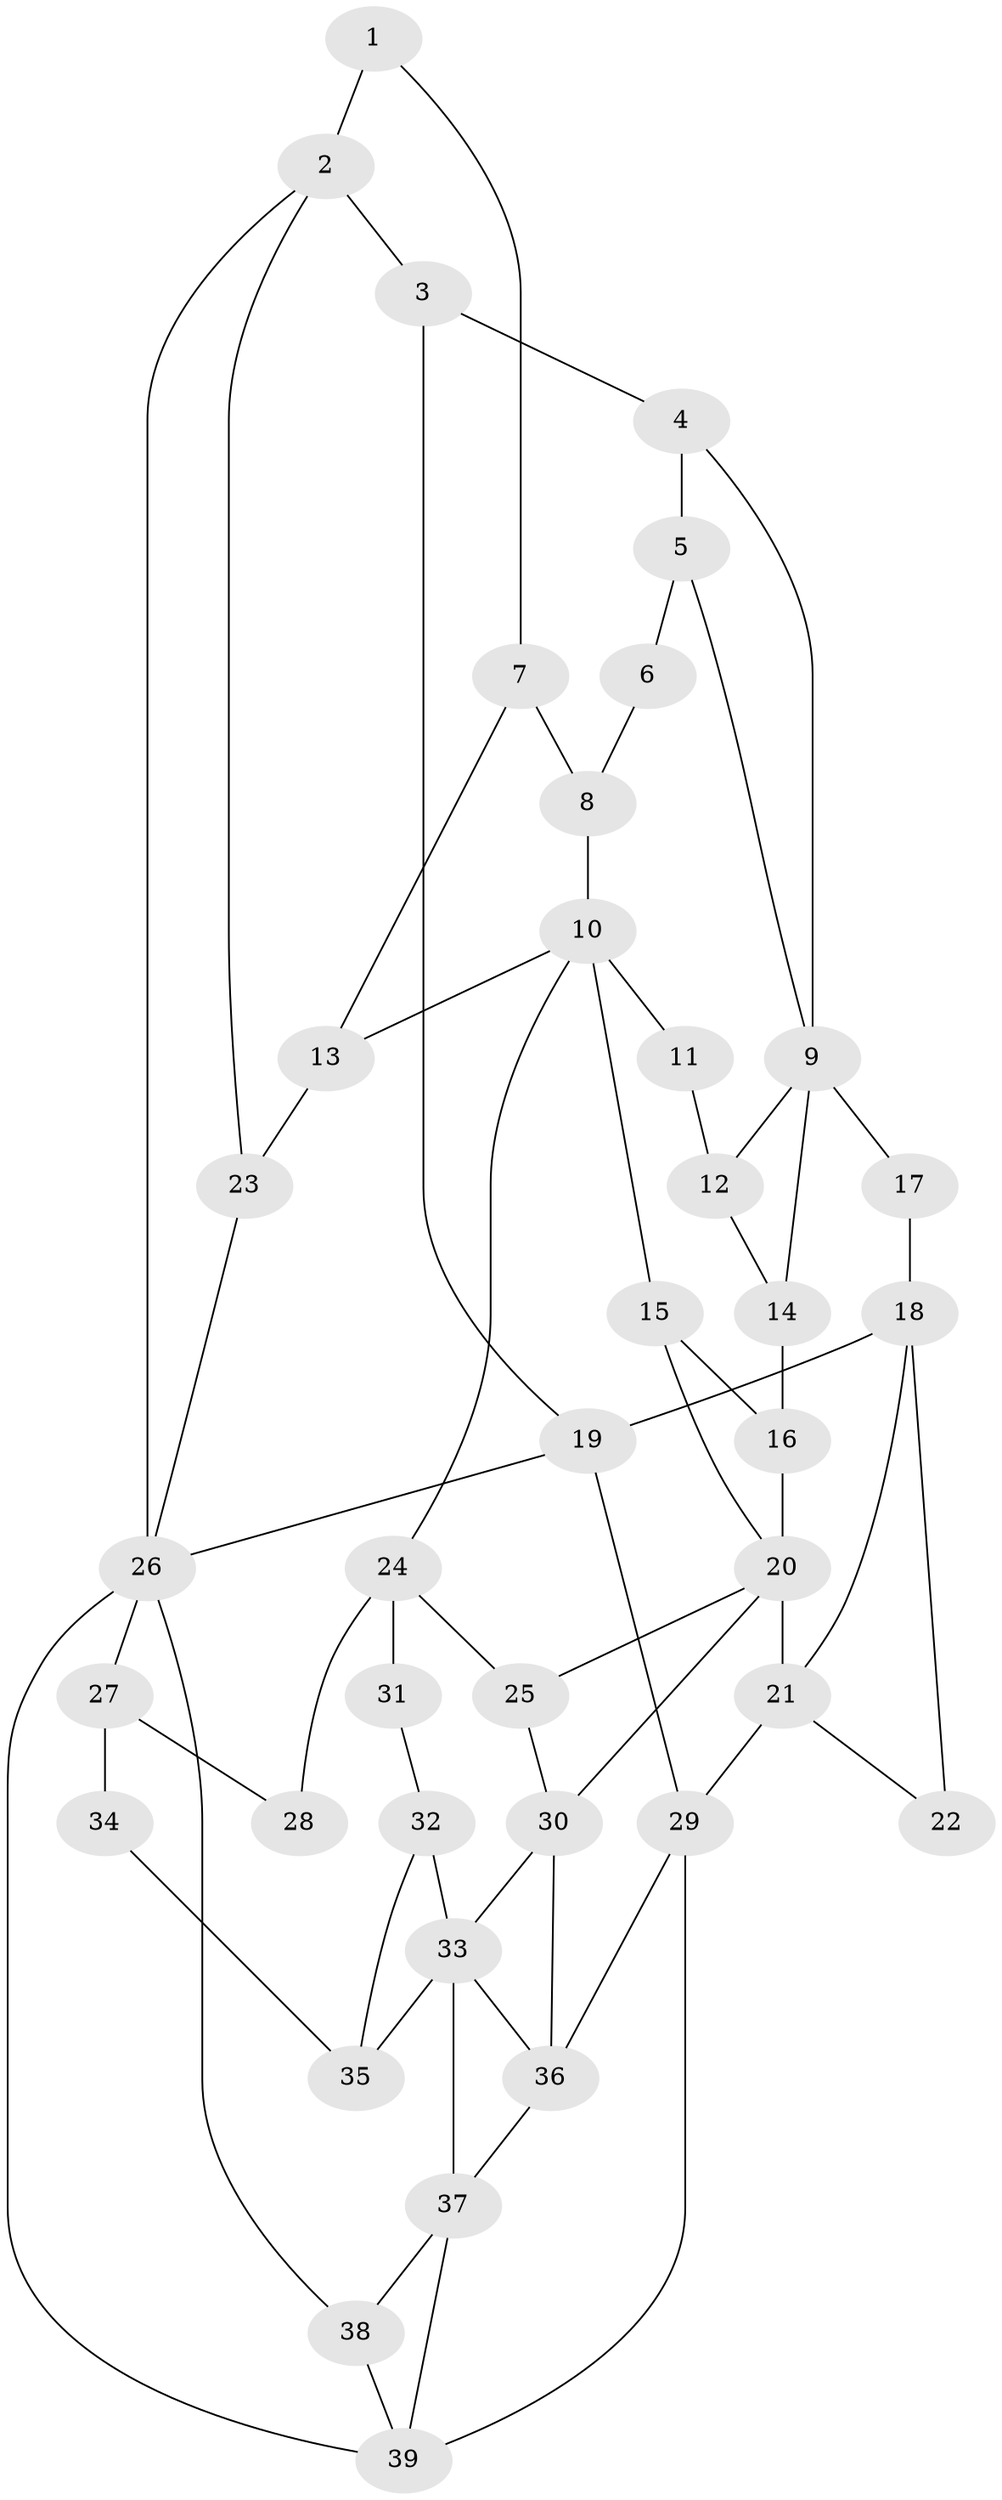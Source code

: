// original degree distribution, {3: 0.02564102564102564, 6: 0.23076923076923078, 4: 0.2564102564102564, 5: 0.48717948717948717}
// Generated by graph-tools (version 1.1) at 2025/38/03/09/25 02:38:27]
// undirected, 39 vertices, 65 edges
graph export_dot {
graph [start="1"]
  node [color=gray90,style=filled];
  1;
  2;
  3;
  4;
  5;
  6;
  7;
  8;
  9;
  10;
  11;
  12;
  13;
  14;
  15;
  16;
  17;
  18;
  19;
  20;
  21;
  22;
  23;
  24;
  25;
  26;
  27;
  28;
  29;
  30;
  31;
  32;
  33;
  34;
  35;
  36;
  37;
  38;
  39;
  1 -- 2 [weight=1.0];
  1 -- 7 [weight=1.0];
  2 -- 3 [weight=1.0];
  2 -- 23 [weight=1.0];
  2 -- 26 [weight=1.0];
  3 -- 4 [weight=1.0];
  3 -- 19 [weight=2.0];
  4 -- 5 [weight=1.0];
  4 -- 9 [weight=1.0];
  5 -- 6 [weight=1.0];
  5 -- 9 [weight=1.0];
  6 -- 8 [weight=1.0];
  7 -- 8 [weight=1.0];
  7 -- 13 [weight=1.0];
  8 -- 10 [weight=1.0];
  9 -- 12 [weight=1.0];
  9 -- 14 [weight=1.0];
  9 -- 17 [weight=2.0];
  10 -- 11 [weight=2.0];
  10 -- 13 [weight=1.0];
  10 -- 15 [weight=1.0];
  10 -- 24 [weight=1.0];
  11 -- 12 [weight=1.0];
  12 -- 14 [weight=1.0];
  13 -- 23 [weight=1.0];
  14 -- 16 [weight=1.0];
  15 -- 16 [weight=1.0];
  15 -- 20 [weight=1.0];
  16 -- 20 [weight=1.0];
  17 -- 18 [weight=2.0];
  18 -- 19 [weight=1.0];
  18 -- 21 [weight=1.0];
  18 -- 22 [weight=2.0];
  19 -- 26 [weight=1.0];
  19 -- 29 [weight=2.0];
  20 -- 21 [weight=2.0];
  20 -- 25 [weight=1.0];
  20 -- 30 [weight=1.0];
  21 -- 22 [weight=1.0];
  21 -- 29 [weight=2.0];
  23 -- 26 [weight=1.0];
  24 -- 25 [weight=1.0];
  24 -- 28 [weight=2.0];
  24 -- 31 [weight=2.0];
  25 -- 30 [weight=1.0];
  26 -- 27 [weight=2.0];
  26 -- 38 [weight=1.0];
  26 -- 39 [weight=1.0];
  27 -- 28 [weight=2.0];
  27 -- 34 [weight=2.0];
  29 -- 36 [weight=1.0];
  29 -- 39 [weight=1.0];
  30 -- 33 [weight=1.0];
  30 -- 36 [weight=1.0];
  31 -- 32 [weight=1.0];
  32 -- 33 [weight=1.0];
  32 -- 35 [weight=1.0];
  33 -- 35 [weight=1.0];
  33 -- 36 [weight=1.0];
  33 -- 37 [weight=2.0];
  34 -- 35 [weight=1.0];
  36 -- 37 [weight=1.0];
  37 -- 38 [weight=1.0];
  37 -- 39 [weight=1.0];
  38 -- 39 [weight=1.0];
}
